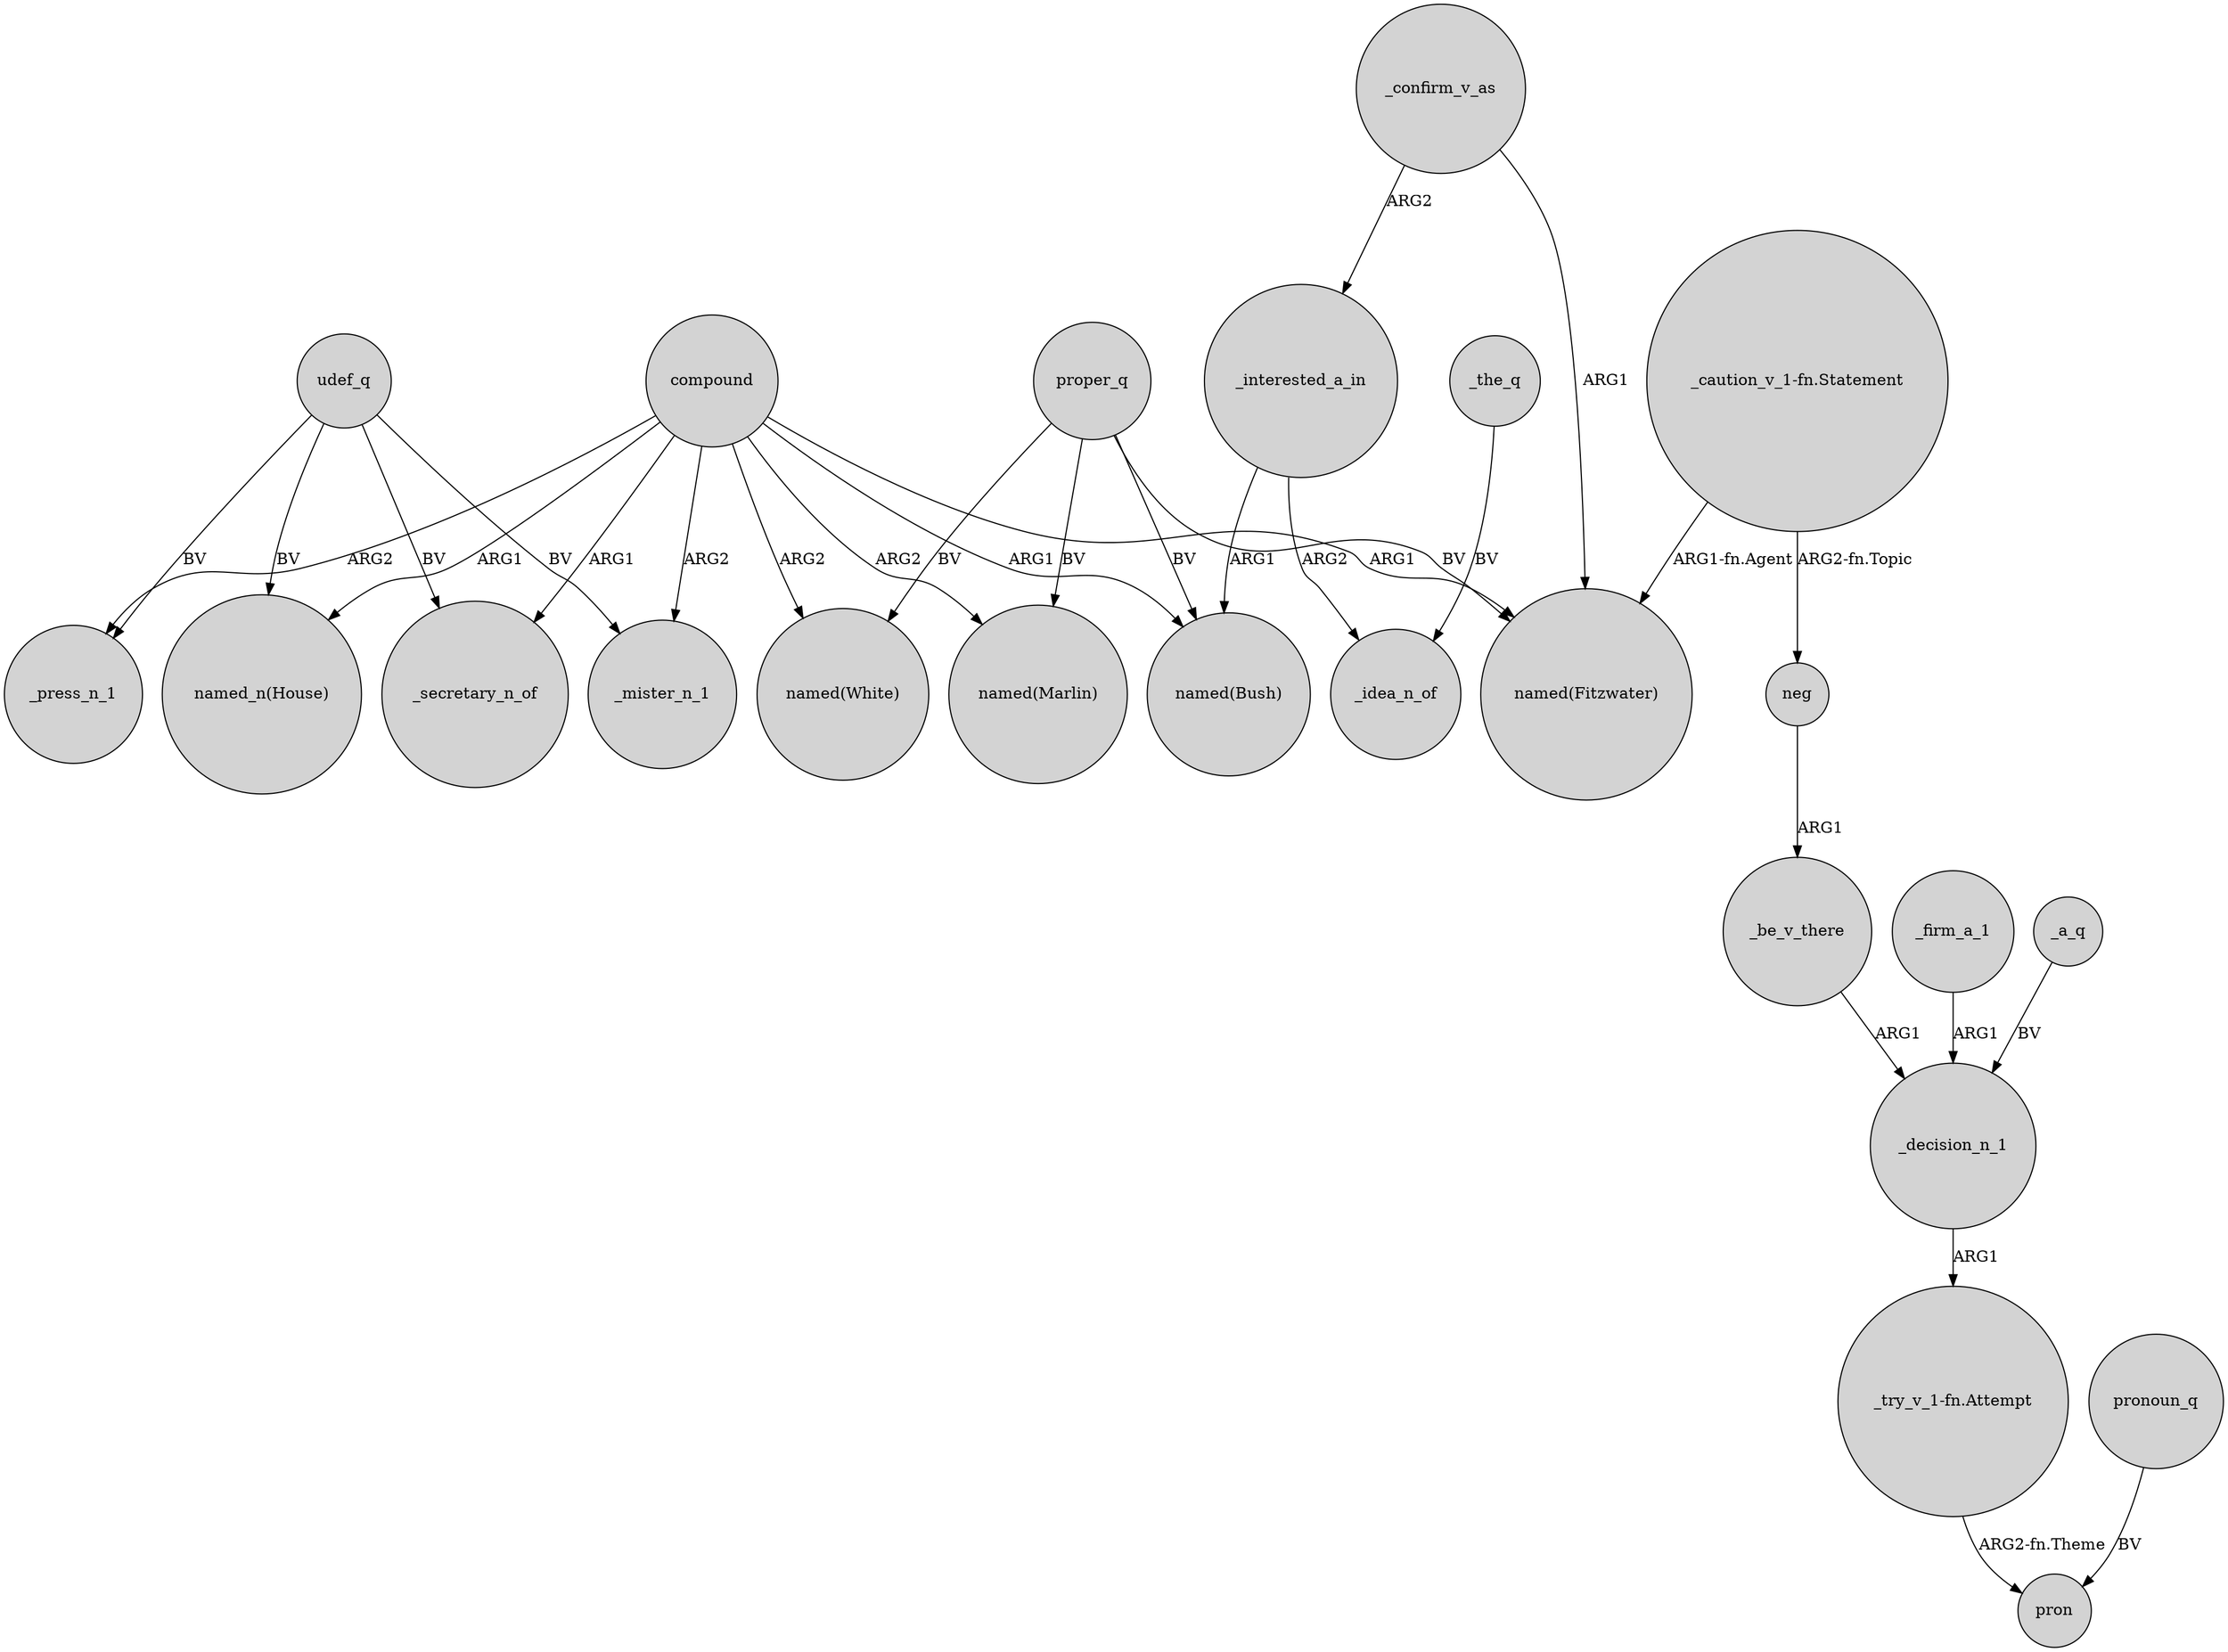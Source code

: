 digraph {
	node [shape=circle style=filled]
	udef_q -> "named_n(House)" [label=BV]
	compound -> "named(Marlin)" [label=ARG2]
	_confirm_v_as -> _interested_a_in [label=ARG2]
	udef_q -> _secretary_n_of [label=BV]
	_interested_a_in -> _idea_n_of [label=ARG2]
	udef_q -> _press_n_1 [label=BV]
	_interested_a_in -> "named(Bush)" [label=ARG1]
	compound -> _mister_n_1 [label=ARG2]
	compound -> "named(White)" [label=ARG2]
	udef_q -> _mister_n_1 [label=BV]
	compound -> "named(Fitzwater)" [label=ARG1]
	proper_q -> "named(Marlin)" [label=BV]
	_confirm_v_as -> "named(Fitzwater)" [label=ARG1]
	_be_v_there -> _decision_n_1 [label=ARG1]
	compound -> "named_n(House)" [label=ARG1]
	_decision_n_1 -> "_try_v_1-fn.Attempt" [label=ARG1]
	proper_q -> "named(White)" [label=BV]
	pronoun_q -> pron [label=BV]
	_the_q -> _idea_n_of [label=BV]
	_firm_a_1 -> _decision_n_1 [label=ARG1]
	_a_q -> _decision_n_1 [label=BV]
	proper_q -> "named(Bush)" [label=BV]
	compound -> _press_n_1 [label=ARG2]
	neg -> _be_v_there [label=ARG1]
	compound -> _secretary_n_of [label=ARG1]
	"_caution_v_1-fn.Statement" -> neg [label="ARG2-fn.Topic"]
	"_try_v_1-fn.Attempt" -> pron [label="ARG2-fn.Theme"]
	"_caution_v_1-fn.Statement" -> "named(Fitzwater)" [label="ARG1-fn.Agent"]
	proper_q -> "named(Fitzwater)" [label=BV]
	compound -> "named(Bush)" [label=ARG1]
}
